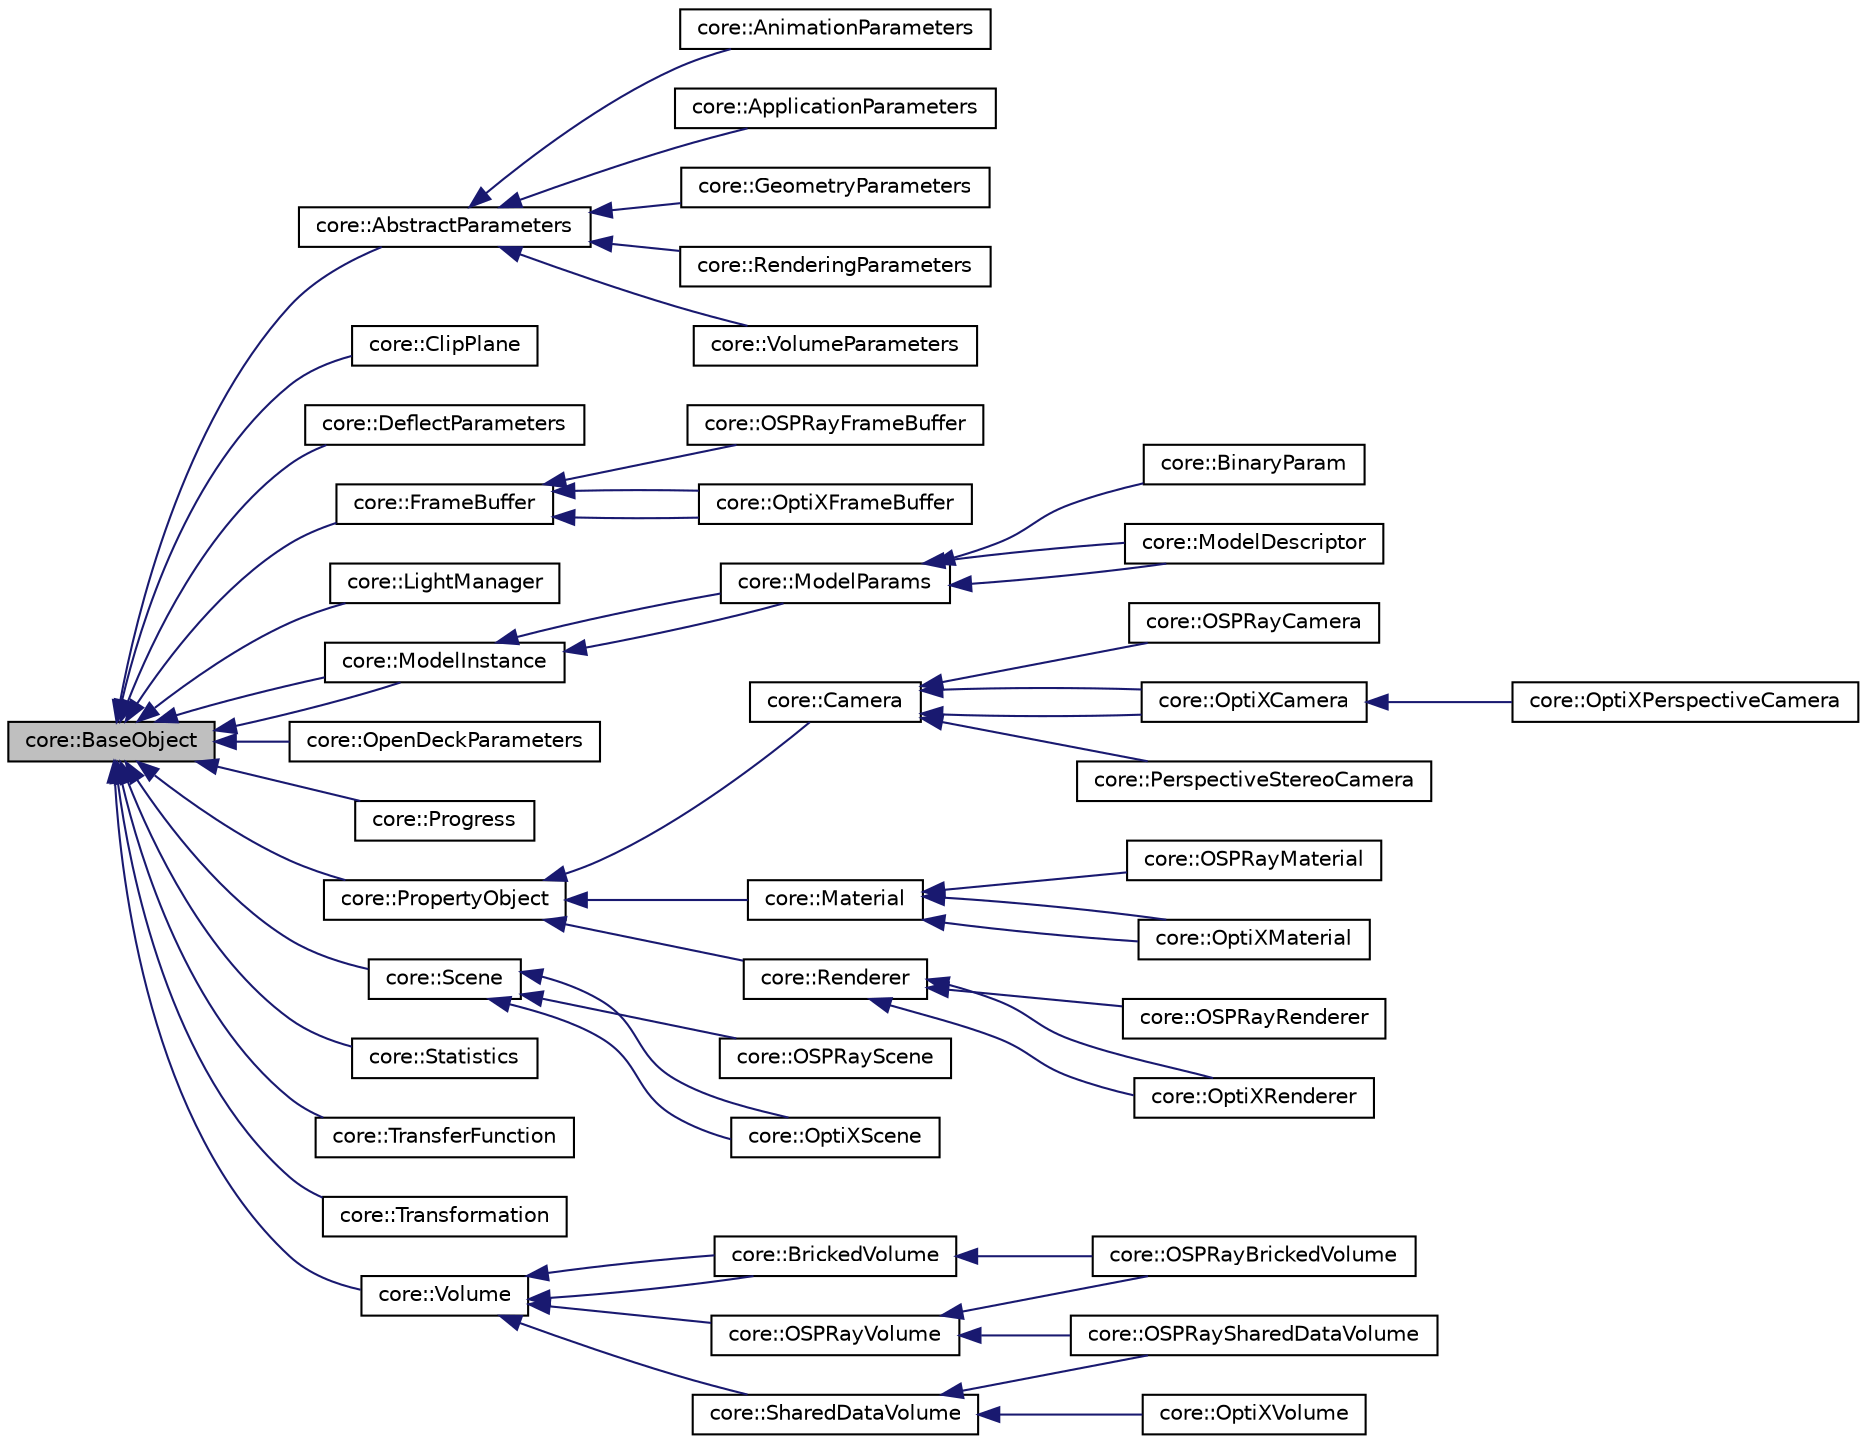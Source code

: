 digraph "core::BaseObject"
{
 // LATEX_PDF_SIZE
  edge [fontname="Helvetica",fontsize="10",labelfontname="Helvetica",labelfontsize="10"];
  node [fontname="Helvetica",fontsize="10",shape=record];
  rankdir="LR";
  Node1 [label="core::BaseObject",height=0.2,width=0.4,color="black", fillcolor="grey75", style="filled", fontcolor="black",tooltip=" "];
  Node1 -> Node2 [dir="back",color="midnightblue",fontsize="10",style="solid",fontname="Helvetica"];
  Node2 [label="core::AbstractParameters",height=0.2,width=0.4,color="black", fillcolor="white", style="filled",URL="$da/dda/classcore_1_1AbstractParameters.html",tooltip=" "];
  Node2 -> Node3 [dir="back",color="midnightblue",fontsize="10",style="solid",fontname="Helvetica"];
  Node3 [label="core::AnimationParameters",height=0.2,width=0.4,color="black", fillcolor="white", style="filled",URL="$d4/dfb/classcore_1_1AnimationParameters.html",tooltip=" "];
  Node2 -> Node4 [dir="back",color="midnightblue",fontsize="10",style="solid",fontname="Helvetica"];
  Node4 [label="core::ApplicationParameters",height=0.2,width=0.4,color="black", fillcolor="white", style="filled",URL="$d2/db2/classcore_1_1ApplicationParameters.html",tooltip=" "];
  Node2 -> Node5 [dir="back",color="midnightblue",fontsize="10",style="solid",fontname="Helvetica"];
  Node5 [label="core::GeometryParameters",height=0.2,width=0.4,color="black", fillcolor="white", style="filled",URL="$d8/d43/classcore_1_1GeometryParameters.html",tooltip=" "];
  Node2 -> Node6 [dir="back",color="midnightblue",fontsize="10",style="solid",fontname="Helvetica"];
  Node6 [label="core::RenderingParameters",height=0.2,width=0.4,color="black", fillcolor="white", style="filled",URL="$d4/d34/classcore_1_1RenderingParameters.html",tooltip=" "];
  Node2 -> Node7 [dir="back",color="midnightblue",fontsize="10",style="solid",fontname="Helvetica"];
  Node7 [label="core::VolumeParameters",height=0.2,width=0.4,color="black", fillcolor="white", style="filled",URL="$df/da5/classcore_1_1VolumeParameters.html",tooltip=" "];
  Node1 -> Node8 [dir="back",color="midnightblue",fontsize="10",style="solid",fontname="Helvetica"];
  Node8 [label="core::ClipPlane",height=0.2,width=0.4,color="black", fillcolor="white", style="filled",URL="$d2/d26/classcore_1_1ClipPlane.html",tooltip=" "];
  Node1 -> Node9 [dir="back",color="midnightblue",fontsize="10",style="solid",fontname="Helvetica"];
  Node9 [label="core::DeflectParameters",height=0.2,width=0.4,color="black", fillcolor="white", style="filled",URL="$d0/de8/classcore_1_1DeflectParameters.html",tooltip=" "];
  Node1 -> Node10 [dir="back",color="midnightblue",fontsize="10",style="solid",fontname="Helvetica"];
  Node10 [label="core::FrameBuffer",height=0.2,width=0.4,color="black", fillcolor="white", style="filled",URL="$db/ddf/classcore_1_1FrameBuffer.html",tooltip="This class represents a frame buffer for an engine specific code. It provides an API for utilizing an..."];
  Node10 -> Node11 [dir="back",color="midnightblue",fontsize="10",style="solid",fontname="Helvetica"];
  Node11 [label="core::OSPRayFrameBuffer",height=0.2,width=0.4,color="black", fillcolor="white", style="filled",URL="$d7/dcd/classcore_1_1OSPRayFrameBuffer.html",tooltip=" "];
  Node10 -> Node12 [dir="back",color="midnightblue",fontsize="10",style="solid",fontname="Helvetica"];
  Node12 [label="core::OptiXFrameBuffer",height=0.2,width=0.4,color="black", fillcolor="white", style="filled",URL="$d6/d1c/classcore_1_1OptiXFrameBuffer.html",tooltip=" "];
  Node10 -> Node12 [dir="back",color="midnightblue",fontsize="10",style="solid",fontname="Helvetica"];
  Node1 -> Node13 [dir="back",color="midnightblue",fontsize="10",style="solid",fontname="Helvetica"];
  Node13 [label="core::LightManager",height=0.2,width=0.4,color="black", fillcolor="white", style="filled",URL="$d0/dc8/classcore_1_1LightManager.html",tooltip="Manages light sources in a scene."];
  Node1 -> Node14 [dir="back",color="midnightblue",fontsize="10",style="solid",fontname="Helvetica"];
  Node14 [label="core::ModelInstance",height=0.2,width=0.4,color="black", fillcolor="white", style="filled",URL="$d9/d63/classcore_1_1ModelInstance.html",tooltip="A class representing an instance of a 3D model."];
  Node14 -> Node15 [dir="back",color="midnightblue",fontsize="10",style="solid",fontname="Helvetica"];
  Node15 [label="core::ModelParams",height=0.2,width=0.4,color="black", fillcolor="white", style="filled",URL="$d1/df6/classcore_1_1ModelParams.html",tooltip="The ModelParams class represents the parameters needed for initializing a model instance."];
  Node15 -> Node16 [dir="back",color="midnightblue",fontsize="10",style="solid",fontname="Helvetica"];
  Node16 [label="core::BinaryParam",height=0.2,width=0.4,color="black", fillcolor="white", style="filled",URL="$d4/d24/structcore_1_1BinaryParam.html",tooltip=" "];
  Node15 -> Node17 [dir="back",color="midnightblue",fontsize="10",style="solid",fontname="Helvetica"];
  Node17 [label="core::ModelDescriptor",height=0.2,width=0.4,color="black", fillcolor="white", style="filled",URL="$dc/d7f/classcore_1_1ModelDescriptor.html",tooltip="The ModelDescriptor struct defines the metadata attached to a model.Model descriptor are exposed via ..."];
  Node15 -> Node17 [dir="back",color="midnightblue",fontsize="10",style="solid",fontname="Helvetica"];
  Node14 -> Node15 [dir="back",color="midnightblue",fontsize="10",style="solid",fontname="Helvetica"];
  Node1 -> Node14 [dir="back",color="midnightblue",fontsize="10",style="solid",fontname="Helvetica"];
  Node1 -> Node18 [dir="back",color="midnightblue",fontsize="10",style="solid",fontname="Helvetica"];
  Node18 [label="core::OpenDeckParameters",height=0.2,width=0.4,color="black", fillcolor="white", style="filled",URL="$de/dfc/classcore_1_1OpenDeckParameters.html",tooltip=" "];
  Node1 -> Node19 [dir="back",color="midnightblue",fontsize="10",style="solid",fontname="Helvetica"];
  Node19 [label="core::Progress",height=0.2,width=0.4,color="black", fillcolor="white", style="filled",URL="$dc/d0d/classcore_1_1Progress.html",tooltip=" "];
  Node1 -> Node20 [dir="back",color="midnightblue",fontsize="10",style="solid",fontname="Helvetica"];
  Node20 [label="core::PropertyObject",height=0.2,width=0.4,color="black", fillcolor="white", style="filled",URL="$d7/d67/classcore_1_1PropertyObject.html",tooltip=" "];
  Node20 -> Node21 [dir="back",color="midnightblue",fontsize="10",style="solid",fontname="Helvetica"];
  Node21 [label="core::Camera",height=0.2,width=0.4,color="black", fillcolor="white", style="filled",URL="$d6/da7/classcore_1_1Camera.html",tooltip="The Camera class is an abstract interface for a camera in a 3D graphics application...."];
  Node21 -> Node22 [dir="back",color="midnightblue",fontsize="10",style="solid",fontname="Helvetica"];
  Node22 [label="core::OSPRayCamera",height=0.2,width=0.4,color="black", fillcolor="white", style="filled",URL="$da/df9/classcore_1_1OSPRayCamera.html",tooltip=" "];
  Node21 -> Node23 [dir="back",color="midnightblue",fontsize="10",style="solid",fontname="Helvetica"];
  Node23 [label="core::OptiXCamera",height=0.2,width=0.4,color="black", fillcolor="white", style="filled",URL="$d7/d8e/classcore_1_1OptiXCamera.html",tooltip=" "];
  Node23 -> Node24 [dir="back",color="midnightblue",fontsize="10",style="solid",fontname="Helvetica"];
  Node24 [label="core::OptiXPerspectiveCamera",height=0.2,width=0.4,color="black", fillcolor="white", style="filled",URL="$d7/de4/classcore_1_1OptiXPerspectiveCamera.html",tooltip=" "];
  Node21 -> Node23 [dir="back",color="midnightblue",fontsize="10",style="solid",fontname="Helvetica"];
  Node21 -> Node25 [dir="back",color="midnightblue",fontsize="10",style="solid",fontname="Helvetica"];
  Node25 [label="core::PerspectiveStereoCamera",height=0.2,width=0.4,color="black", fillcolor="white", style="filled",URL="$da/d4e/structcore_1_1PerspectiveStereoCamera.html",tooltip=" "];
  Node20 -> Node26 [dir="back",color="midnightblue",fontsize="10",style="solid",fontname="Helvetica"];
  Node26 [label="core::Material",height=0.2,width=0.4,color="black", fillcolor="white", style="filled",URL="$d3/d69/classcore_1_1Material.html",tooltip="The class that represents the material object. This class is derived from PropertyObject and provides..."];
  Node26 -> Node27 [dir="back",color="midnightblue",fontsize="10",style="solid",fontname="Helvetica"];
  Node27 [label="core::OSPRayMaterial",height=0.2,width=0.4,color="black", fillcolor="white", style="filled",URL="$da/da7/classcore_1_1OSPRayMaterial.html",tooltip=" "];
  Node26 -> Node28 [dir="back",color="midnightblue",fontsize="10",style="solid",fontname="Helvetica"];
  Node28 [label="core::OptiXMaterial",height=0.2,width=0.4,color="black", fillcolor="white", style="filled",URL="$df/d9b/classcore_1_1OptiXMaterial.html",tooltip=" "];
  Node26 -> Node28 [dir="back",color="midnightblue",fontsize="10",style="solid",fontname="Helvetica"];
  Node20 -> Node29 [dir="back",color="midnightblue",fontsize="10",style="solid",fontname="Helvetica"];
  Node29 [label="core::Renderer",height=0.2,width=0.4,color="black", fillcolor="white", style="filled",URL="$dd/d5b/classcore_1_1Renderer.html",tooltip="Renderer class inherits from PropertyObject class The Renderer class has methods to render a FrameBuf..."];
  Node29 -> Node30 [dir="back",color="midnightblue",fontsize="10",style="solid",fontname="Helvetica"];
  Node30 [label="core::OSPRayRenderer",height=0.2,width=0.4,color="black", fillcolor="white", style="filled",URL="$db/d67/classcore_1_1OSPRayRenderer.html",tooltip=" "];
  Node29 -> Node31 [dir="back",color="midnightblue",fontsize="10",style="solid",fontname="Helvetica"];
  Node31 [label="core::OptiXRenderer",height=0.2,width=0.4,color="black", fillcolor="white", style="filled",URL="$d4/d9b/classcore_1_1OptiXRenderer.html",tooltip=" "];
  Node29 -> Node31 [dir="back",color="midnightblue",fontsize="10",style="solid",fontname="Helvetica"];
  Node1 -> Node32 [dir="back",color="midnightblue",fontsize="10",style="solid",fontname="Helvetica"];
  Node32 [label="core::Scene",height=0.2,width=0.4,color="black", fillcolor="white", style="filled",URL="$d5/d76/classcore_1_1Scene.html",tooltip="Scene object This object contains collections of geometries, materials and light sources that are use..."];
  Node32 -> Node33 [dir="back",color="midnightblue",fontsize="10",style="solid",fontname="Helvetica"];
  Node33 [label="core::OSPRayScene",height=0.2,width=0.4,color="black", fillcolor="white", style="filled",URL="$db/ddd/classcore_1_1OSPRayScene.html",tooltip=" "];
  Node32 -> Node34 [dir="back",color="midnightblue",fontsize="10",style="solid",fontname="Helvetica"];
  Node34 [label="core::OptiXScene",height=0.2,width=0.4,color="black", fillcolor="white", style="filled",URL="$d5/d44/classcore_1_1OptiXScene.html",tooltip=" "];
  Node32 -> Node34 [dir="back",color="midnightblue",fontsize="10",style="solid",fontname="Helvetica"];
  Node1 -> Node35 [dir="back",color="midnightblue",fontsize="10",style="solid",fontname="Helvetica"];
  Node35 [label="core::Statistics",height=0.2,width=0.4,color="black", fillcolor="white", style="filled",URL="$d6/d7e/classcore_1_1Statistics.html",tooltip=" "];
  Node1 -> Node36 [dir="back",color="midnightblue",fontsize="10",style="solid",fontname="Helvetica"];
  Node36 [label="core::TransferFunction",height=0.2,width=0.4,color="black", fillcolor="white", style="filled",URL="$d3/ded/classcore_1_1TransferFunction.html",tooltip=" "];
  Node1 -> Node37 [dir="back",color="midnightblue",fontsize="10",style="solid",fontname="Helvetica"];
  Node37 [label="core::Transformation",height=0.2,width=0.4,color="black", fillcolor="white", style="filled",URL="$d0/dcd/classcore_1_1Transformation.html",tooltip="Defines the translation, rotation and scale parameters to be applied to a scene asset."];
  Node1 -> Node38 [dir="back",color="midnightblue",fontsize="10",style="solid",fontname="Helvetica"];
  Node38 [label="core::Volume",height=0.2,width=0.4,color="black", fillcolor="white", style="filled",URL="$d9/d2b/classcore_1_1Volume.html",tooltip="A base class for volumes."];
  Node38 -> Node39 [dir="back",color="midnightblue",fontsize="10",style="solid",fontname="Helvetica"];
  Node39 [label="core::BrickedVolume",height=0.2,width=0.4,color="black", fillcolor="white", style="filled",URL="$db/de9/classcore_1_1BrickedVolume.html",tooltip="A volume type where the voxels are copied for each added brick."];
  Node39 -> Node40 [dir="back",color="midnightblue",fontsize="10",style="solid",fontname="Helvetica"];
  Node40 [label="core::OSPRayBrickedVolume",height=0.2,width=0.4,color="black", fillcolor="white", style="filled",URL="$d2/dee/classcore_1_1OSPRayBrickedVolume.html",tooltip=" "];
  Node38 -> Node39 [dir="back",color="midnightblue",fontsize="10",style="solid",fontname="Helvetica"];
  Node38 -> Node41 [dir="back",color="midnightblue",fontsize="10",style="solid",fontname="Helvetica"];
  Node41 [label="core::OSPRayVolume",height=0.2,width=0.4,color="black", fillcolor="white", style="filled",URL="$df/d82/classcore_1_1OSPRayVolume.html",tooltip=" "];
  Node41 -> Node40 [dir="back",color="midnightblue",fontsize="10",style="solid",fontname="Helvetica"];
  Node41 -> Node42 [dir="back",color="midnightblue",fontsize="10",style="solid",fontname="Helvetica"];
  Node42 [label="core::OSPRaySharedDataVolume",height=0.2,width=0.4,color="black", fillcolor="white", style="filled",URL="$d8/d1a/classcore_1_1OSPRaySharedDataVolume.html",tooltip=" "];
  Node38 -> Node43 [dir="back",color="midnightblue",fontsize="10",style="solid",fontname="Helvetica"];
  Node43 [label="core::SharedDataVolume",height=0.2,width=0.4,color="black", fillcolor="white", style="filled",URL="$df/df4/classcore_1_1SharedDataVolume.html",tooltip=" "];
  Node43 -> Node42 [dir="back",color="midnightblue",fontsize="10",style="solid",fontname="Helvetica"];
  Node43 -> Node44 [dir="back",color="midnightblue",fontsize="10",style="solid",fontname="Helvetica"];
  Node44 [label="core::OptiXVolume",height=0.2,width=0.4,color="black", fillcolor="white", style="filled",URL="$d6/d9f/classcore_1_1OptiXVolume.html",tooltip=" "];
}
